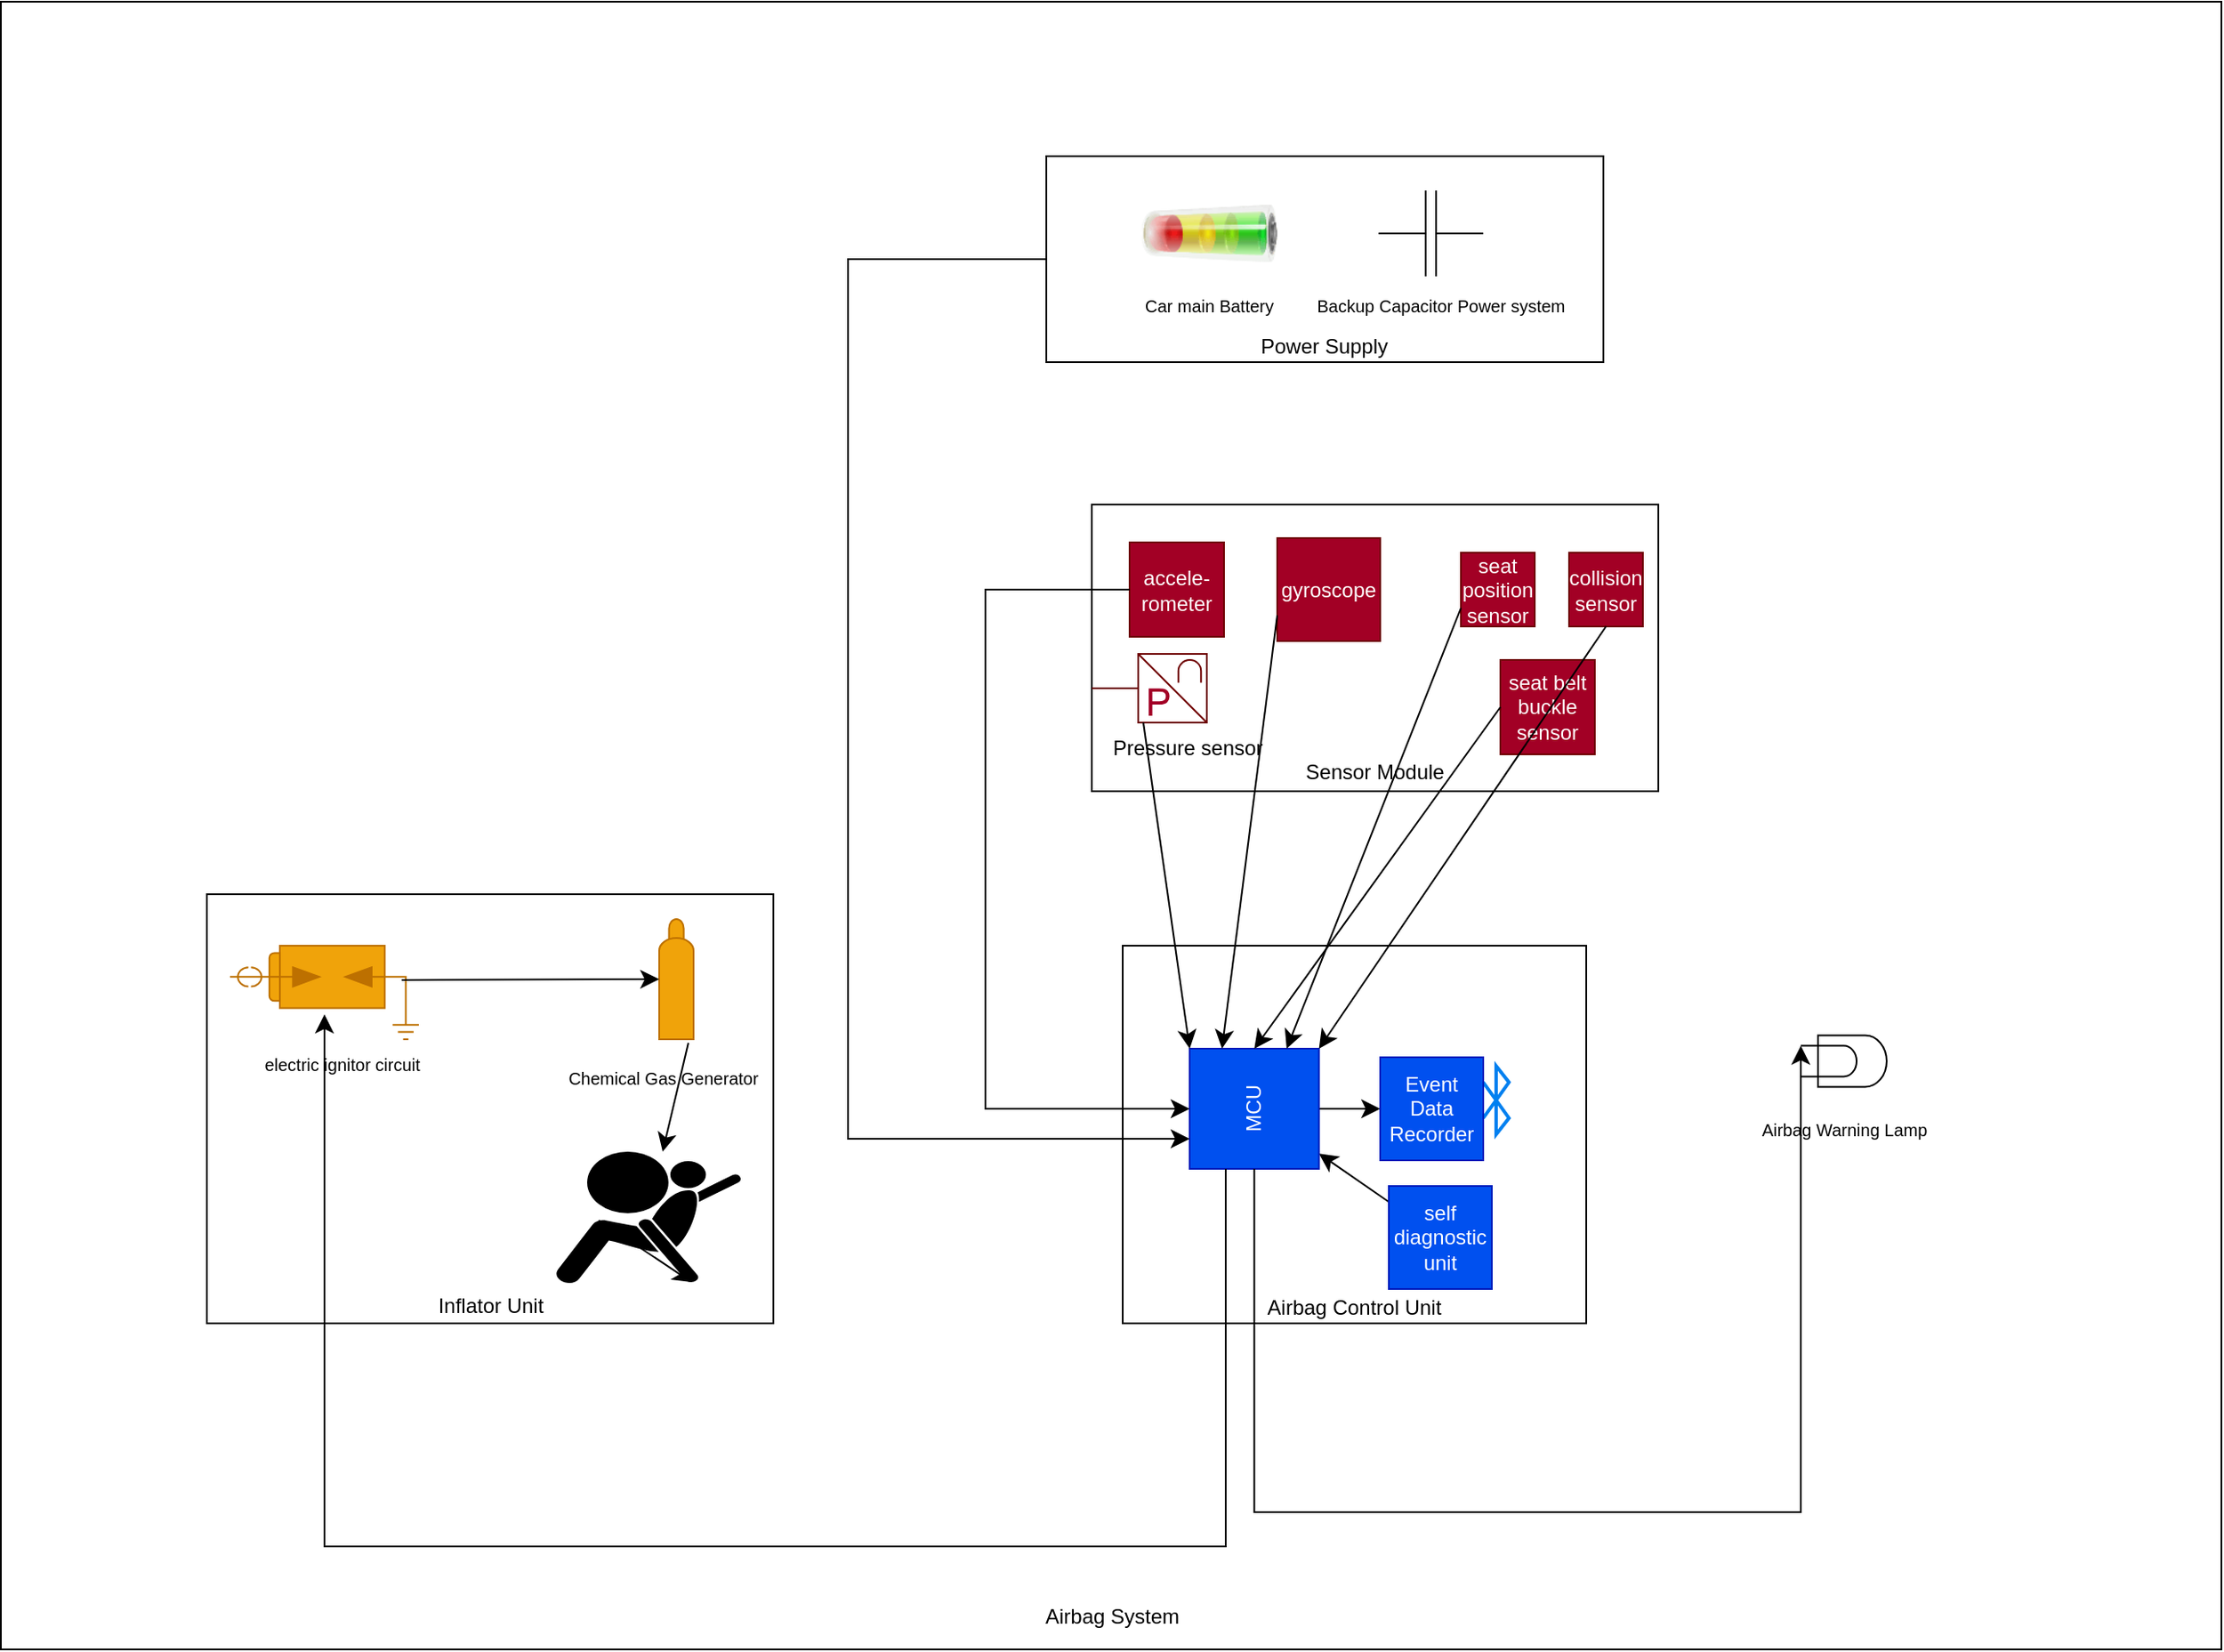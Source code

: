 <mxfile version="26.0.12">
  <diagram name="Airbag_block_diagram" id="YQGSn1YdH7JD7aK9NRhl">
    <mxGraphModel dx="2545" dy="1448" grid="1" gridSize="10" guides="1" tooltips="1" connect="1" arrows="1" fold="1" page="0" pageScale="1" pageWidth="850" pageHeight="1100" math="0" shadow="0">
      <root>
        <mxCell id="0" />
        <mxCell id="1" parent="0" />
        <mxCell id="IaHaD8lmU3m4qKitmTe6-21" value="&lt;div&gt;&lt;br&gt;&lt;/div&gt;&lt;div&gt;&lt;br&gt;&lt;/div&gt;&lt;div&gt;&lt;br&gt;&lt;/div&gt;&lt;div&gt;&lt;br&gt;&lt;/div&gt;&lt;div&gt;&lt;br&gt;&lt;/div&gt;&lt;div&gt;&lt;br&gt;&lt;/div&gt;&lt;div&gt;&lt;br&gt;&lt;/div&gt;&lt;div&gt;&lt;br&gt;&lt;/div&gt;&lt;div&gt;&lt;br&gt;&lt;/div&gt;&lt;div&gt;&lt;br&gt;&lt;/div&gt;&lt;div&gt;&lt;br&gt;&lt;/div&gt;&lt;div&gt;&lt;br&gt;&lt;/div&gt;&lt;div&gt;&lt;br&gt;&lt;/div&gt;&lt;div&gt;&lt;br&gt;&lt;/div&gt;&lt;div&gt;&lt;br&gt;&lt;/div&gt;&lt;div&gt;&lt;br&gt;&lt;/div&gt;&lt;div&gt;&lt;br&gt;&lt;/div&gt;&lt;div&gt;&lt;br&gt;&lt;/div&gt;&lt;div&gt;&lt;br&gt;&lt;/div&gt;&lt;div&gt;&lt;br&gt;&lt;/div&gt;&lt;div&gt;&lt;br&gt;&lt;/div&gt;&lt;div&gt;&lt;br&gt;&lt;/div&gt;&lt;div&gt;&lt;br&gt;&lt;/div&gt;&lt;div&gt;&lt;br&gt;&lt;/div&gt;&lt;div&gt;&lt;br&gt;&lt;/div&gt;&lt;div&gt;&lt;br&gt;&lt;/div&gt;&lt;div&gt;&lt;br&gt;&lt;/div&gt;&lt;div&gt;&lt;br&gt;&lt;/div&gt;&lt;div&gt;&lt;br&gt;&lt;/div&gt;&lt;div&gt;&lt;br&gt;&lt;/div&gt;&lt;div&gt;&lt;br&gt;&lt;/div&gt;&lt;div&gt;&lt;br&gt;&lt;/div&gt;&lt;div&gt;&lt;br&gt;&lt;/div&gt;&lt;div&gt;&lt;br&gt;&lt;/div&gt;&lt;div&gt;&lt;br&gt;&lt;/div&gt;&lt;div&gt;&lt;br&gt;&lt;/div&gt;&lt;div&gt;&lt;br&gt;&lt;/div&gt;&lt;div&gt;&lt;br&gt;&lt;/div&gt;&lt;div&gt;&lt;br&gt;&lt;/div&gt;&lt;div&gt;&lt;br&gt;&lt;/div&gt;&lt;div&gt;&lt;br&gt;&lt;/div&gt;&lt;div&gt;&lt;br&gt;&lt;/div&gt;&lt;div&gt;&lt;br&gt;&lt;/div&gt;&lt;div&gt;&lt;br&gt;&lt;/div&gt;&lt;div&gt;&lt;br&gt;&lt;/div&gt;&lt;div&gt;&lt;br&gt;&lt;/div&gt;&lt;div&gt;&lt;br&gt;&lt;/div&gt;&lt;div&gt;&lt;br&gt;&lt;/div&gt;&lt;div&gt;&lt;br&gt;&lt;/div&gt;&lt;div&gt;&lt;br&gt;&lt;/div&gt;&lt;div&gt;&lt;br&gt;&lt;/div&gt;&lt;div&gt;&lt;br&gt;&lt;/div&gt;&lt;div&gt;&lt;br&gt;&lt;/div&gt;&lt;div&gt;&lt;br&gt;&lt;/div&gt;&lt;div&gt;&lt;br&gt;&lt;/div&gt;&lt;div&gt;&lt;br&gt;&lt;/div&gt;&lt;div&gt;&lt;br&gt;&lt;/div&gt;&lt;div&gt;&lt;br&gt;&lt;/div&gt;&lt;div&gt;&lt;br&gt;&lt;/div&gt;&lt;div&gt;&lt;br&gt;&lt;/div&gt;&lt;div&gt;&lt;br&gt;&lt;/div&gt;&lt;div&gt;&lt;br&gt;&lt;/div&gt;&lt;div&gt;&lt;br&gt;&lt;/div&gt;&lt;div&gt;&lt;br&gt;&lt;/div&gt;Airbag System" style="rounded=0;whiteSpace=wrap;html=1;" vertex="1" parent="1">
          <mxGeometry x="-1083.5" y="-200" width="1293.5" height="960" as="geometry" />
        </mxCell>
        <mxCell id="INpAR0wzQQGsgjPuFA0C-34" value="&lt;div&gt;&lt;br&gt;&lt;/div&gt;&lt;div&gt;&lt;br&gt;&lt;/div&gt;&lt;div&gt;&lt;br&gt;&lt;/div&gt;&lt;div&gt;&lt;br&gt;&lt;/div&gt;&lt;div&gt;&lt;br&gt;&lt;/div&gt;&lt;div&gt;&lt;br&gt;&lt;/div&gt;&lt;div&gt;&lt;br&gt;&lt;/div&gt;Power Supply" style="rounded=0;whiteSpace=wrap;html=1;" parent="1" vertex="1">
          <mxGeometry x="-474.51" y="-110" width="324.51" height="120" as="geometry" />
        </mxCell>
        <mxCell id="INpAR0wzQQGsgjPuFA0C-28" value="&lt;div&gt;&lt;br&gt;&lt;/div&gt;&lt;div&gt;&lt;br&gt;&lt;/div&gt;&lt;div&gt;&lt;br&gt;&lt;/div&gt;&lt;div&gt;&lt;br&gt;&lt;/div&gt;&lt;div&gt;&lt;br&gt;&lt;/div&gt;&lt;div&gt;&lt;br&gt;&lt;/div&gt;&lt;div&gt;&lt;br&gt;&lt;/div&gt;&lt;div&gt;&lt;br&gt;&lt;/div&gt;&lt;div&gt;&lt;br&gt;&lt;/div&gt;&lt;div&gt;&lt;br&gt;&lt;/div&gt;&lt;div&gt;&lt;br&gt;&lt;/div&gt;&lt;div&gt;&lt;br&gt;&lt;/div&gt;&lt;div&gt;&lt;br&gt;&lt;/div&gt;&lt;div&gt;&lt;br&gt;&lt;/div&gt;&lt;div&gt;&lt;br&gt;&lt;/div&gt;&lt;div&gt;&lt;br&gt;&lt;/div&gt;Inflator Unit" style="rounded=0;whiteSpace=wrap;html=1;" parent="1" vertex="1">
          <mxGeometry x="-963.5" y="320" width="330" height="250" as="geometry" />
        </mxCell>
        <mxCell id="INpAR0wzQQGsgjPuFA0C-18" value="&lt;div&gt;&lt;br&gt;&lt;/div&gt;&lt;div&gt;&lt;br&gt;&lt;/div&gt;&lt;div&gt;&lt;br&gt;&lt;/div&gt;&lt;div&gt;&lt;br&gt;&lt;/div&gt;&lt;div&gt;&lt;br&gt;&lt;/div&gt;&lt;div&gt;&lt;br&gt;&lt;/div&gt;&lt;div&gt;&lt;br&gt;&lt;/div&gt;&lt;div&gt;&lt;br&gt;&lt;/div&gt;&lt;div&gt;&lt;br&gt;&lt;/div&gt;&lt;div&gt;&lt;br&gt;&lt;/div&gt;&lt;div&gt;&lt;br&gt;&lt;/div&gt;&lt;div&gt;&lt;br&gt;&lt;/div&gt;&lt;div&gt;&lt;br&gt;&lt;/div&gt;&lt;div&gt;&lt;br&gt;&lt;/div&gt;&lt;div&gt;&lt;span style=&quot;background-color: transparent; color: light-dark(rgb(0, 0, 0), rgb(255, 255, 255));&quot;&gt;Airbag Control Unit&lt;/span&gt;&lt;/div&gt;" style="rounded=0;whiteSpace=wrap;html=1;" parent="1" vertex="1">
          <mxGeometry x="-430" y="350" width="270" height="220" as="geometry" />
        </mxCell>
        <mxCell id="INpAR0wzQQGsgjPuFA0C-1" value="&lt;div&gt;&lt;br&gt;&lt;/div&gt;&lt;div&gt;&lt;br&gt;&lt;/div&gt;&lt;div&gt;&lt;br&gt;&lt;/div&gt;&lt;div&gt;&lt;br&gt;&lt;/div&gt;&lt;div&gt;&lt;br&gt;&lt;/div&gt;&lt;div&gt;&lt;br&gt;&lt;/div&gt;&lt;div&gt;&lt;br&gt;&lt;/div&gt;&lt;div&gt;&lt;br&gt;&lt;/div&gt;&lt;div&gt;&lt;br&gt;&lt;/div&gt;&lt;div&gt;&lt;br&gt;&lt;/div&gt;Sensor Module" style="rounded=0;whiteSpace=wrap;html=1;" parent="1" vertex="1">
          <mxGeometry x="-448" y="93" width="330" height="167" as="geometry" />
        </mxCell>
        <mxCell id="INpAR0wzQQGsgjPuFA0C-2" value="&lt;font&gt;accele-rometer&lt;/font&gt;" style="whiteSpace=wrap;html=1;aspect=fixed;fillColor=#a20025;fontColor=#ffffff;strokeColor=#6F0000;" parent="1" vertex="1">
          <mxGeometry x="-426" y="115" width="55" height="55" as="geometry" />
        </mxCell>
        <mxCell id="INpAR0wzQQGsgjPuFA0C-3" value="seat position sensor" style="whiteSpace=wrap;html=1;aspect=fixed;fillColor=#a20025;fontColor=#ffffff;strokeColor=#6F0000;" parent="1" vertex="1">
          <mxGeometry x="-233" y="121" width="43" height="43" as="geometry" />
        </mxCell>
        <mxCell id="INpAR0wzQQGsgjPuFA0C-5" value="seat belt buckle sensor" style="whiteSpace=wrap;html=1;aspect=fixed;fillColor=#a20025;fontColor=#ffffff;strokeColor=#6F0000;" parent="1" vertex="1">
          <mxGeometry x="-210" y="183.5" width="55" height="55" as="geometry" />
        </mxCell>
        <mxCell id="INpAR0wzQQGsgjPuFA0C-6" value="gyroscope" style="whiteSpace=wrap;html=1;aspect=fixed;fillColor=#a20025;fontColor=#ffffff;strokeColor=#6F0000;" parent="1" vertex="1">
          <mxGeometry x="-340" y="112.5" width="60" height="60" as="geometry" />
        </mxCell>
        <mxCell id="INpAR0wzQQGsgjPuFA0C-7" value="collision sensor" style="whiteSpace=wrap;html=1;aspect=fixed;fillColor=#a20025;fontColor=#ffffff;strokeColor=#6F0000;" parent="1" vertex="1">
          <mxGeometry x="-170" y="121" width="43" height="43" as="geometry" />
        </mxCell>
        <mxCell id="INpAR0wzQQGsgjPuFA0C-8" value="" style="verticalLabelPosition=bottom;aspect=fixed;html=1;verticalAlign=top;fillColor=#a20025;align=center;outlineConnect=0;shape=mxgraph.fluid_power.x11770;points=[[0,0.5,0]];fontColor=#ffffff;strokeColor=#6F0000;" parent="1" vertex="1">
          <mxGeometry x="-448" y="180" width="66.98" height="40" as="geometry" />
        </mxCell>
        <mxCell id="INpAR0wzQQGsgjPuFA0C-9" value="Pressure sensor" style="text;html=1;align=center;verticalAlign=middle;whiteSpace=wrap;rounded=0;" parent="1" vertex="1">
          <mxGeometry x="-444" y="220" width="104" height="30" as="geometry" />
        </mxCell>
        <mxCell id="INpAR0wzQQGsgjPuFA0C-14" value="" style="edgeStyle=none;curved=1;rounded=0;orthogonalLoop=1;jettySize=auto;html=1;fontSize=12;startSize=8;endSize=8;" parent="1" source="INpAR0wzQQGsgjPuFA0C-11" target="INpAR0wzQQGsgjPuFA0C-12" edge="1">
          <mxGeometry relative="1" as="geometry" />
        </mxCell>
        <mxCell id="INpAR0wzQQGsgjPuFA0C-12" value="" style="html=1;verticalLabelPosition=bottom;align=center;labelBackgroundColor=#ffffff;verticalAlign=top;strokeWidth=2;strokeColor=#0080F0;shadow=0;dashed=0;shape=mxgraph.ios7.icons.bluetooth;pointerEvents=1" parent="1" vertex="1">
          <mxGeometry x="-220" y="420" width="15" height="40" as="geometry" />
        </mxCell>
        <mxCell id="IaHaD8lmU3m4qKitmTe6-15" value="" style="edgeStyle=none;curved=1;rounded=0;orthogonalLoop=1;jettySize=auto;html=1;fontSize=12;startSize=8;endSize=8;" edge="1" parent="1" source="INpAR0wzQQGsgjPuFA0C-13" target="INpAR0wzQQGsgjPuFA0C-16">
          <mxGeometry relative="1" as="geometry" />
        </mxCell>
        <mxCell id="INpAR0wzQQGsgjPuFA0C-13" value="self diagnostic unit" style="whiteSpace=wrap;html=1;aspect=fixed;fillColor=#0050ef;fontColor=#ffffff;strokeColor=#001DBC;" parent="1" vertex="1">
          <mxGeometry x="-275" y="490" width="60" height="60" as="geometry" />
        </mxCell>
        <mxCell id="INpAR0wzQQGsgjPuFA0C-15" value="" style="edgeStyle=none;curved=1;rounded=0;orthogonalLoop=1;jettySize=auto;html=1;fontSize=12;startSize=8;endSize=8;exitX=0.5;exitY=1;exitDx=0;exitDy=0;" parent="1" source="INpAR0wzQQGsgjPuFA0C-16" target="INpAR0wzQQGsgjPuFA0C-11" edge="1">
          <mxGeometry relative="1" as="geometry">
            <mxPoint x="-310" y="445" as="sourcePoint" />
            <mxPoint x="-220" y="435" as="targetPoint" />
          </mxGeometry>
        </mxCell>
        <mxCell id="INpAR0wzQQGsgjPuFA0C-11" value="Event Data Recorder" style="whiteSpace=wrap;html=1;aspect=fixed;fillColor=#0050ef;fontColor=#ffffff;strokeColor=#001DBC;" parent="1" vertex="1">
          <mxGeometry x="-280" y="415" width="60" height="60" as="geometry" />
        </mxCell>
        <mxCell id="INpAR0wzQQGsgjPuFA0C-16" value="MCU" style="rounded=0;whiteSpace=wrap;html=1;rotation=-90;fillColor=#0050ef;fontColor=#ffffff;strokeColor=#001DBC;" parent="1" vertex="1">
          <mxGeometry x="-388.35" y="407.35" width="70" height="75.3" as="geometry" />
        </mxCell>
        <mxCell id="INpAR0wzQQGsgjPuFA0C-21" value="" style="verticalLabelPosition=bottom;shadow=0;dashed=0;align=center;html=1;verticalAlign=top;shape=mxgraph.electrical.opto_electronics.lamp;rotation=90;" parent="1" vertex="1">
          <mxGeometry x="-25" y="392.25" width="30" height="50" as="geometry" />
        </mxCell>
        <mxCell id="INpAR0wzQQGsgjPuFA0C-22" value="&lt;font style=&quot;font-size: 10px;&quot;&gt;Airbag Warning Lamp&lt;/font&gt;" style="text;html=1;align=center;verticalAlign=middle;resizable=0;points=[];autosize=1;strokeColor=none;fillColor=none;fontSize=16;" parent="1" vertex="1">
          <mxGeometry x="-70" y="440" width="120" height="30" as="geometry" />
        </mxCell>
        <mxCell id="INpAR0wzQQGsgjPuFA0C-24" value="&lt;font style=&quot;font-size: 10px;&quot;&gt;Chemical Gas Generator&lt;/font&gt;" style="text;html=1;align=center;verticalAlign=middle;resizable=0;points=[];autosize=1;strokeColor=none;fillColor=none;fontSize=16;" parent="1" vertex="1">
          <mxGeometry x="-763.5" y="410" width="130" height="30" as="geometry" />
        </mxCell>
        <mxCell id="INpAR0wzQQGsgjPuFA0C-25" value="" style="shape=mxgraph.pid.vessels.gas_bottle;html=1;pointerEvents=1;align=center;verticalLabelPosition=bottom;verticalAlign=top;dashed=0;fillColor=#f0a30a;fontColor=#000000;strokeColor=#BD7000;" parent="1" vertex="1">
          <mxGeometry x="-700" y="334.5" width="20" height="70" as="geometry" />
        </mxCell>
        <mxCell id="INpAR0wzQQGsgjPuFA0C-26" value="" style="pointerEvents=1;verticalLabelPosition=bottom;shadow=0;dashed=0;align=center;html=1;verticalAlign=top;shape=mxgraph.electrical.miscellaneous.igniter_plug2;fillColor=#f0a30a;fontColor=#000000;strokeColor=#BD7000;" parent="1" vertex="1">
          <mxGeometry x="-950" y="350" width="110" height="54.5" as="geometry" />
        </mxCell>
        <mxCell id="INpAR0wzQQGsgjPuFA0C-27" value="&lt;font style=&quot;font-size: 10px;&quot;&gt;electric ignitor circuit&lt;/font&gt;" style="text;html=1;align=center;verticalAlign=middle;resizable=0;points=[];autosize=1;strokeColor=none;fillColor=none;fontSize=16;" parent="1" vertex="1">
          <mxGeometry x="-940" y="402.25" width="110" height="30" as="geometry" />
        </mxCell>
        <mxCell id="INpAR0wzQQGsgjPuFA0C-29" value="" style="shape=mxgraph.signs.transportation.airbag;html=1;pointerEvents=1;fillColor=#000000;strokeColor=none;verticalLabelPosition=bottom;verticalAlign=top;align=center;" parent="1" vertex="1">
          <mxGeometry x="-763.5" y="470" width="113" height="80" as="geometry" />
        </mxCell>
        <mxCell id="INpAR0wzQQGsgjPuFA0C-30" value="" style="image;html=1;image=img/lib/clip_art/general/Battery_allstates_128x128.png;rotation=90;" parent="1" vertex="1">
          <mxGeometry x="-420" y="-105" width="80" height="80" as="geometry" />
        </mxCell>
        <mxCell id="INpAR0wzQQGsgjPuFA0C-31" value="&lt;font style=&quot;font-size: 10px;&quot;&gt;Car main Battery&lt;/font&gt;" style="text;html=1;align=center;verticalAlign=middle;resizable=0;points=[];autosize=1;strokeColor=none;fillColor=none;fontSize=16;" parent="1" vertex="1">
          <mxGeometry x="-430" y="-40" width="100" height="30" as="geometry" />
        </mxCell>
        <mxCell id="INpAR0wzQQGsgjPuFA0C-32" value="" style="pointerEvents=1;verticalLabelPosition=bottom;shadow=0;dashed=0;align=center;html=1;verticalAlign=top;shape=mxgraph.electrical.capacitors.capacitor_1;" parent="1" vertex="1">
          <mxGeometry x="-281" y="-90" width="61" height="50" as="geometry" />
        </mxCell>
        <mxCell id="INpAR0wzQQGsgjPuFA0C-33" value="&lt;font style=&quot;font-size: 10px;&quot;&gt;Backup Capacitor Power system&lt;/font&gt;" style="text;html=1;align=center;verticalAlign=middle;resizable=0;points=[];autosize=1;strokeColor=none;fillColor=none;fontSize=16;" parent="1" vertex="1">
          <mxGeometry x="-330" y="-40" width="170" height="30" as="geometry" />
        </mxCell>
        <mxCell id="IaHaD8lmU3m4qKitmTe6-1" value="" style="edgeStyle=elbowEdgeStyle;elbow=horizontal;endArrow=classic;html=1;curved=0;rounded=0;endSize=8;startSize=8;fontSize=12;entryX=0.2;entryY=1;entryDx=0;entryDy=0;entryPerimeter=0;" edge="1" parent="1" source="INpAR0wzQQGsgjPuFA0C-16" target="INpAR0wzQQGsgjPuFA0C-21">
          <mxGeometry width="50" height="50" relative="1" as="geometry">
            <mxPoint x="-320" y="400" as="sourcePoint" />
            <mxPoint x="-400" y="290" as="targetPoint" />
            <Array as="points">
              <mxPoint x="-250" y="680" />
            </Array>
          </mxGeometry>
        </mxCell>
        <mxCell id="IaHaD8lmU3m4qKitmTe6-2" style="edgeStyle=none;curved=1;rounded=0;orthogonalLoop=1;jettySize=auto;html=1;exitX=0.25;exitY=0.5;exitDx=0;exitDy=0;exitPerimeter=0;entryX=0.73;entryY=0.95;entryDx=0;entryDy=0;entryPerimeter=0;fontSize=12;startSize=8;endSize=8;" edge="1" parent="1" source="INpAR0wzQQGsgjPuFA0C-29" target="INpAR0wzQQGsgjPuFA0C-29">
          <mxGeometry relative="1" as="geometry" />
        </mxCell>
        <mxCell id="IaHaD8lmU3m4qKitmTe6-6" value="" style="endArrow=classic;html=1;rounded=0;fontSize=12;startSize=8;endSize=8;curved=1;entryX=1;entryY=1;entryDx=0;entryDy=0;exitX=0.5;exitY=1;exitDx=0;exitDy=0;" edge="1" parent="1" source="INpAR0wzQQGsgjPuFA0C-7" target="INpAR0wzQQGsgjPuFA0C-16">
          <mxGeometry width="50" height="50" relative="1" as="geometry">
            <mxPoint x="-140" y="140" as="sourcePoint" />
            <mxPoint x="-400" y="290" as="targetPoint" />
          </mxGeometry>
        </mxCell>
        <mxCell id="IaHaD8lmU3m4qKitmTe6-7" value="" style="endArrow=classic;html=1;rounded=0;fontSize=12;startSize=8;endSize=8;curved=1;entryX=1;entryY=0;entryDx=0;entryDy=0;exitX=0.25;exitY=0;exitDx=0;exitDy=0;" edge="1" parent="1" source="INpAR0wzQQGsgjPuFA0C-9" target="INpAR0wzQQGsgjPuFA0C-16">
          <mxGeometry width="50" height="50" relative="1" as="geometry">
            <mxPoint x="-450" y="340" as="sourcePoint" />
            <mxPoint x="-400" y="290" as="targetPoint" />
          </mxGeometry>
        </mxCell>
        <mxCell id="IaHaD8lmU3m4qKitmTe6-8" value="" style="endArrow=classic;html=1;rounded=0;fontSize=12;startSize=8;endSize=8;curved=1;entryX=1;entryY=0.25;entryDx=0;entryDy=0;exitX=0;exitY=0.75;exitDx=0;exitDy=0;" edge="1" parent="1" source="INpAR0wzQQGsgjPuFA0C-6" target="INpAR0wzQQGsgjPuFA0C-16">
          <mxGeometry width="50" height="50" relative="1" as="geometry">
            <mxPoint x="-450" y="340" as="sourcePoint" />
            <mxPoint x="-400" y="290" as="targetPoint" />
          </mxGeometry>
        </mxCell>
        <mxCell id="IaHaD8lmU3m4qKitmTe6-9" value="" style="endArrow=classic;html=1;rounded=0;fontSize=12;startSize=8;endSize=8;curved=1;entryX=1;entryY=0.75;entryDx=0;entryDy=0;exitX=0;exitY=0.75;exitDx=0;exitDy=0;" edge="1" parent="1" source="INpAR0wzQQGsgjPuFA0C-3" target="INpAR0wzQQGsgjPuFA0C-16">
          <mxGeometry width="50" height="50" relative="1" as="geometry">
            <mxPoint x="-450" y="340" as="sourcePoint" />
            <mxPoint x="-400" y="290" as="targetPoint" />
          </mxGeometry>
        </mxCell>
        <mxCell id="IaHaD8lmU3m4qKitmTe6-10" value="" style="endArrow=classic;html=1;rounded=0;fontSize=12;startSize=8;endSize=8;curved=1;entryX=1;entryY=0.5;entryDx=0;entryDy=0;exitX=0;exitY=0.5;exitDx=0;exitDy=0;" edge="1" parent="1" source="INpAR0wzQQGsgjPuFA0C-5" target="INpAR0wzQQGsgjPuFA0C-16">
          <mxGeometry width="50" height="50" relative="1" as="geometry">
            <mxPoint x="-450" y="340" as="sourcePoint" />
            <mxPoint x="-400" y="290" as="targetPoint" />
          </mxGeometry>
        </mxCell>
        <mxCell id="IaHaD8lmU3m4qKitmTe6-12" value="" style="edgeStyle=elbowEdgeStyle;elbow=horizontal;endArrow=classic;html=1;curved=0;rounded=0;endSize=8;startSize=8;fontSize=12;entryX=0.5;entryY=0;entryDx=0;entryDy=0;exitX=0;exitY=0.5;exitDx=0;exitDy=0;" edge="1" parent="1" source="INpAR0wzQQGsgjPuFA0C-2" target="INpAR0wzQQGsgjPuFA0C-16">
          <mxGeometry width="50" height="50" relative="1" as="geometry">
            <mxPoint x="-450" y="340" as="sourcePoint" />
            <mxPoint x="-400" y="290" as="targetPoint" />
            <Array as="points">
              <mxPoint x="-510" y="300" />
            </Array>
          </mxGeometry>
        </mxCell>
        <mxCell id="IaHaD8lmU3m4qKitmTe6-13" value="" style="endArrow=classic;html=1;rounded=0;fontSize=12;startSize=8;endSize=8;curved=1;" edge="1" parent="1" target="INpAR0wzQQGsgjPuFA0C-25">
          <mxGeometry width="50" height="50" relative="1" as="geometry">
            <mxPoint x="-850" y="370" as="sourcePoint" />
            <mxPoint x="-400" y="290" as="targetPoint" />
          </mxGeometry>
        </mxCell>
        <mxCell id="IaHaD8lmU3m4qKitmTe6-14" value="" style="endArrow=classic;html=1;rounded=0;fontSize=12;startSize=8;endSize=8;curved=1;exitX=0.619;exitY=-0.111;exitDx=0;exitDy=0;exitPerimeter=0;" edge="1" parent="1" source="INpAR0wzQQGsgjPuFA0C-24">
          <mxGeometry width="50" height="50" relative="1" as="geometry">
            <mxPoint x="-450" y="340" as="sourcePoint" />
            <mxPoint x="-698" y="470" as="targetPoint" />
          </mxGeometry>
        </mxCell>
        <mxCell id="IaHaD8lmU3m4qKitmTe6-18" value="" style="edgeStyle=elbowEdgeStyle;elbow=vertical;endArrow=classic;html=1;curved=0;rounded=0;endSize=8;startSize=8;fontSize=12;exitX=0;exitY=0.279;exitDx=0;exitDy=0;exitPerimeter=0;" edge="1" parent="1" source="INpAR0wzQQGsgjPuFA0C-16">
          <mxGeometry width="50" height="50" relative="1" as="geometry">
            <mxPoint x="-450" y="340" as="sourcePoint" />
            <mxPoint x="-895" y="390" as="targetPoint" />
            <Array as="points">
              <mxPoint x="-630" y="700" />
            </Array>
          </mxGeometry>
        </mxCell>
        <mxCell id="IaHaD8lmU3m4qKitmTe6-20" value="" style="edgeStyle=elbowEdgeStyle;elbow=horizontal;endArrow=classic;html=1;curved=0;rounded=0;endSize=8;startSize=8;fontSize=12;exitX=0;exitY=0.5;exitDx=0;exitDy=0;entryX=0.25;entryY=0;entryDx=0;entryDy=0;" edge="1" parent="1" source="INpAR0wzQQGsgjPuFA0C-34" target="INpAR0wzQQGsgjPuFA0C-16">
          <mxGeometry width="50" height="50" relative="1" as="geometry">
            <mxPoint x="-450" y="340" as="sourcePoint" />
            <mxPoint x="-400" y="290" as="targetPoint" />
            <Array as="points">
              <mxPoint x="-590" y="200" />
            </Array>
          </mxGeometry>
        </mxCell>
      </root>
    </mxGraphModel>
  </diagram>
</mxfile>
